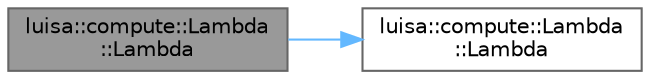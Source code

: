 digraph "luisa::compute::Lambda::Lambda"
{
 // LATEX_PDF_SIZE
  bgcolor="transparent";
  edge [fontname=Helvetica,fontsize=10,labelfontname=Helvetica,labelfontsize=10];
  node [fontname=Helvetica,fontsize=10,shape=box,height=0.2,width=0.4];
  rankdir="LR";
  Node1 [id="Node000001",label="luisa::compute::Lambda\l::Lambda",height=0.2,width=0.4,color="gray40", fillcolor="grey60", style="filled", fontcolor="black",tooltip=" "];
  Node1 -> Node2 [id="edge1_Node000001_Node000002",color="steelblue1",style="solid",tooltip=" "];
  Node2 [id="Node000002",label="luisa::compute::Lambda\l::Lambda",height=0.2,width=0.4,color="grey40", fillcolor="white", style="filled",URL="$classluisa_1_1compute_1_1_lambda.html#a8bd0ab63c3f347c92927857c3ad37690",tooltip=" "];
}
